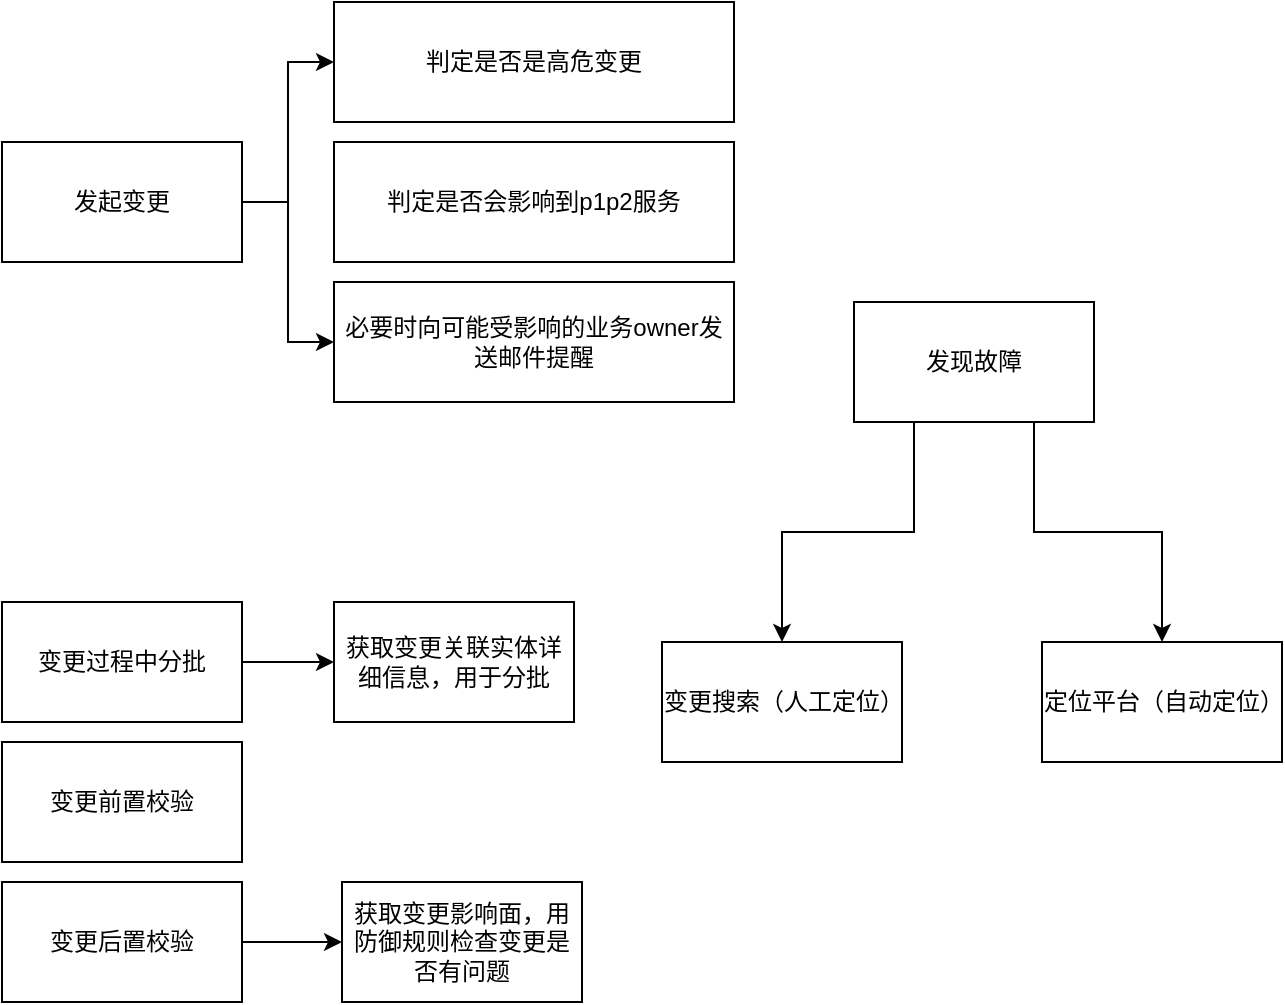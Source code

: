 <mxfile version="12.8.1" type="github">
  <diagram id="GG9u6aIBvdDvP1Iufii3" name="Page-1">
    <mxGraphModel dx="1117" dy="583" grid="1" gridSize="10" guides="1" tooltips="1" connect="1" arrows="1" fold="1" page="1" pageScale="1" pageWidth="827" pageHeight="1169" math="0" shadow="0">
      <root>
        <mxCell id="0" />
        <mxCell id="1" parent="0" />
        <mxCell id="JzPNbB1eXUyXGoEPm5oQ-1" value="变更前置校验" style="rounded=0;whiteSpace=wrap;html=1;" parent="1" vertex="1">
          <mxGeometry x="124" y="410" width="120" height="60" as="geometry" />
        </mxCell>
        <mxCell id="vYbNb0XnAJFqB-Px6j5s-27" style="edgeStyle=orthogonalEdgeStyle;rounded=0;orthogonalLoop=1;jettySize=auto;html=1;exitX=1;exitY=0.5;exitDx=0;exitDy=0;entryX=0;entryY=0.5;entryDx=0;entryDy=0;" parent="1" source="JzPNbB1eXUyXGoEPm5oQ-2" target="vYbNb0XnAJFqB-Px6j5s-21" edge="1">
          <mxGeometry relative="1" as="geometry" />
        </mxCell>
        <mxCell id="JzPNbB1eXUyXGoEPm5oQ-2" value="变更后置校验" style="rounded=0;whiteSpace=wrap;html=1;" parent="1" vertex="1">
          <mxGeometry x="124" y="480" width="120" height="60" as="geometry" />
        </mxCell>
        <mxCell id="JzPNbB1eXUyXGoEPm5oQ-3" value="变更搜索（人工定位）" style="rounded=0;whiteSpace=wrap;html=1;" parent="1" vertex="1">
          <mxGeometry x="454" y="360" width="120" height="60" as="geometry" />
        </mxCell>
        <mxCell id="JzPNbB1eXUyXGoEPm5oQ-4" value="定位平台（自动定位）" style="rounded=0;whiteSpace=wrap;html=1;" parent="1" vertex="1">
          <mxGeometry x="644" y="360" width="120" height="60" as="geometry" />
        </mxCell>
        <mxCell id="vYbNb0XnAJFqB-Px6j5s-26" style="edgeStyle=orthogonalEdgeStyle;rounded=0;orthogonalLoop=1;jettySize=auto;html=1;exitX=1;exitY=0.5;exitDx=0;exitDy=0;entryX=0;entryY=0.5;entryDx=0;entryDy=0;" parent="1" source="vYbNb0XnAJFqB-Px6j5s-7" target="vYbNb0XnAJFqB-Px6j5s-20" edge="1">
          <mxGeometry relative="1" as="geometry" />
        </mxCell>
        <mxCell id="vYbNb0XnAJFqB-Px6j5s-7" value="变更过程中分批" style="rounded=0;whiteSpace=wrap;html=1;" parent="1" vertex="1">
          <mxGeometry x="124" y="340" width="120" height="60" as="geometry" />
        </mxCell>
        <mxCell id="vYbNb0XnAJFqB-Px6j5s-24" style="edgeStyle=orthogonalEdgeStyle;rounded=0;orthogonalLoop=1;jettySize=auto;html=1;exitX=1;exitY=0.5;exitDx=0;exitDy=0;entryX=0;entryY=0.5;entryDx=0;entryDy=0;" parent="1" source="vYbNb0XnAJFqB-Px6j5s-8" target="vYbNb0XnAJFqB-Px6j5s-17" edge="1">
          <mxGeometry relative="1" as="geometry" />
        </mxCell>
        <mxCell id="vYbNb0XnAJFqB-Px6j5s-25" style="edgeStyle=orthogonalEdgeStyle;rounded=0;orthogonalLoop=1;jettySize=auto;html=1;exitX=1;exitY=0.5;exitDx=0;exitDy=0;entryX=0;entryY=0.5;entryDx=0;entryDy=0;" parent="1" source="vYbNb0XnAJFqB-Px6j5s-8" target="vYbNb0XnAJFqB-Px6j5s-19" edge="1">
          <mxGeometry relative="1" as="geometry" />
        </mxCell>
        <mxCell id="vYbNb0XnAJFqB-Px6j5s-8" value="发起变更" style="rounded=0;whiteSpace=wrap;html=1;" parent="1" vertex="1">
          <mxGeometry x="124" y="110" width="120" height="60" as="geometry" />
        </mxCell>
        <mxCell id="vYbNb0XnAJFqB-Px6j5s-17" value="判定是否是高危变更" style="rounded=0;whiteSpace=wrap;html=1;" parent="1" vertex="1">
          <mxGeometry x="290" y="40" width="200" height="60" as="geometry" />
        </mxCell>
        <mxCell id="vYbNb0XnAJFqB-Px6j5s-18" value="判定是否会影响到p1p2服务" style="rounded=0;whiteSpace=wrap;html=1;" parent="1" vertex="1">
          <mxGeometry x="290" y="110" width="200" height="60" as="geometry" />
        </mxCell>
        <mxCell id="vYbNb0XnAJFqB-Px6j5s-19" value="必要时向可能受影响的业务owner发送邮件提醒" style="rounded=0;whiteSpace=wrap;html=1;" parent="1" vertex="1">
          <mxGeometry x="290" y="180" width="200" height="60" as="geometry" />
        </mxCell>
        <mxCell id="vYbNb0XnAJFqB-Px6j5s-20" value="获取变更关联实体详细信息，用于分批" style="rounded=0;whiteSpace=wrap;html=1;" parent="1" vertex="1">
          <mxGeometry x="290" y="340" width="120" height="60" as="geometry" />
        </mxCell>
        <mxCell id="vYbNb0XnAJFqB-Px6j5s-21" value="获取变更影响面，用防御规则检查变更是否有问题" style="rounded=0;whiteSpace=wrap;html=1;" parent="1" vertex="1">
          <mxGeometry x="294" y="480" width="120" height="60" as="geometry" />
        </mxCell>
        <mxCell id="vYbNb0XnAJFqB-Px6j5s-28" style="edgeStyle=orthogonalEdgeStyle;rounded=0;orthogonalLoop=1;jettySize=auto;html=1;exitX=0.25;exitY=1;exitDx=0;exitDy=0;" parent="1" source="vYbNb0XnAJFqB-Px6j5s-22" target="JzPNbB1eXUyXGoEPm5oQ-3" edge="1">
          <mxGeometry relative="1" as="geometry" />
        </mxCell>
        <mxCell id="vYbNb0XnAJFqB-Px6j5s-29" style="edgeStyle=orthogonalEdgeStyle;rounded=0;orthogonalLoop=1;jettySize=auto;html=1;exitX=0.75;exitY=1;exitDx=0;exitDy=0;entryX=0.5;entryY=0;entryDx=0;entryDy=0;" parent="1" source="vYbNb0XnAJFqB-Px6j5s-22" target="JzPNbB1eXUyXGoEPm5oQ-4" edge="1">
          <mxGeometry relative="1" as="geometry" />
        </mxCell>
        <mxCell id="vYbNb0XnAJFqB-Px6j5s-22" value="发现故障" style="rounded=0;whiteSpace=wrap;html=1;" parent="1" vertex="1">
          <mxGeometry x="550" y="190" width="120" height="60" as="geometry" />
        </mxCell>
      </root>
    </mxGraphModel>
  </diagram>
</mxfile>
